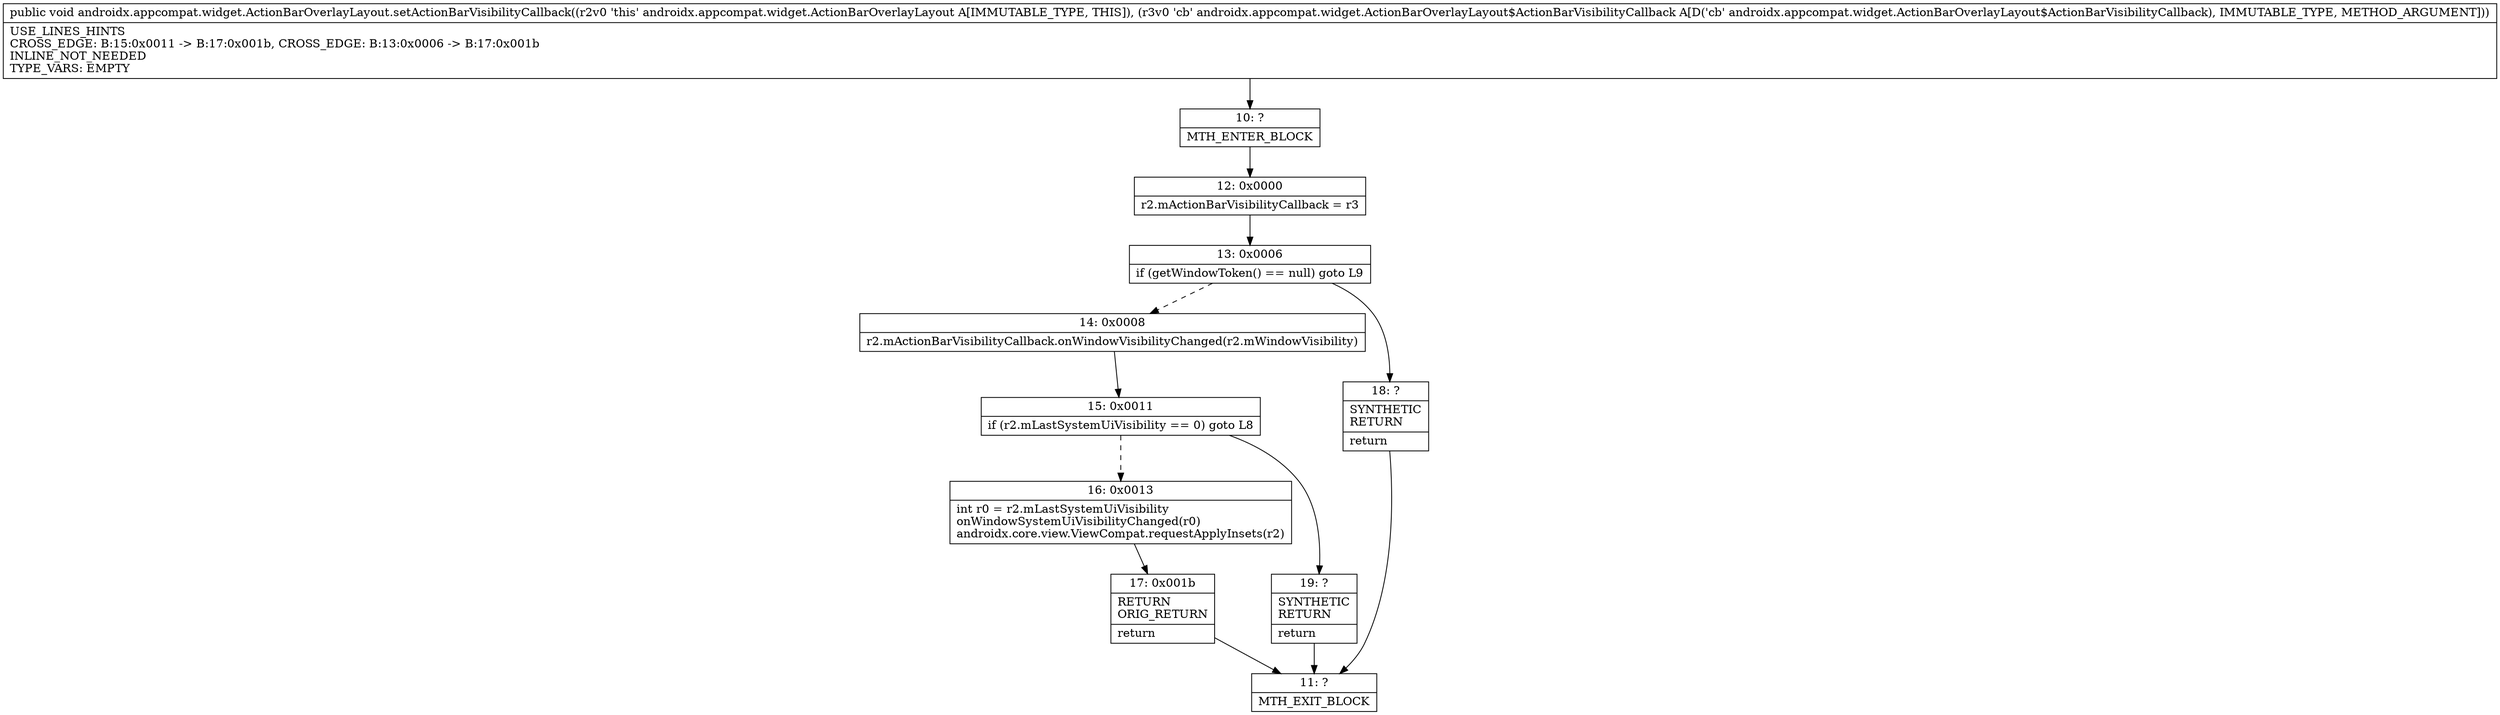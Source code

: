 digraph "CFG forandroidx.appcompat.widget.ActionBarOverlayLayout.setActionBarVisibilityCallback(Landroidx\/appcompat\/widget\/ActionBarOverlayLayout$ActionBarVisibilityCallback;)V" {
Node_10 [shape=record,label="{10\:\ ?|MTH_ENTER_BLOCK\l}"];
Node_12 [shape=record,label="{12\:\ 0x0000|r2.mActionBarVisibilityCallback = r3\l}"];
Node_13 [shape=record,label="{13\:\ 0x0006|if (getWindowToken() == null) goto L9\l}"];
Node_14 [shape=record,label="{14\:\ 0x0008|r2.mActionBarVisibilityCallback.onWindowVisibilityChanged(r2.mWindowVisibility)\l}"];
Node_15 [shape=record,label="{15\:\ 0x0011|if (r2.mLastSystemUiVisibility == 0) goto L8\l}"];
Node_16 [shape=record,label="{16\:\ 0x0013|int r0 = r2.mLastSystemUiVisibility\lonWindowSystemUiVisibilityChanged(r0)\landroidx.core.view.ViewCompat.requestApplyInsets(r2)\l}"];
Node_17 [shape=record,label="{17\:\ 0x001b|RETURN\lORIG_RETURN\l|return\l}"];
Node_11 [shape=record,label="{11\:\ ?|MTH_EXIT_BLOCK\l}"];
Node_19 [shape=record,label="{19\:\ ?|SYNTHETIC\lRETURN\l|return\l}"];
Node_18 [shape=record,label="{18\:\ ?|SYNTHETIC\lRETURN\l|return\l}"];
MethodNode[shape=record,label="{public void androidx.appcompat.widget.ActionBarOverlayLayout.setActionBarVisibilityCallback((r2v0 'this' androidx.appcompat.widget.ActionBarOverlayLayout A[IMMUTABLE_TYPE, THIS]), (r3v0 'cb' androidx.appcompat.widget.ActionBarOverlayLayout$ActionBarVisibilityCallback A[D('cb' androidx.appcompat.widget.ActionBarOverlayLayout$ActionBarVisibilityCallback), IMMUTABLE_TYPE, METHOD_ARGUMENT]))  | USE_LINES_HINTS\lCROSS_EDGE: B:15:0x0011 \-\> B:17:0x001b, CROSS_EDGE: B:13:0x0006 \-\> B:17:0x001b\lINLINE_NOT_NEEDED\lTYPE_VARS: EMPTY\l}"];
MethodNode -> Node_10;Node_10 -> Node_12;
Node_12 -> Node_13;
Node_13 -> Node_14[style=dashed];
Node_13 -> Node_18;
Node_14 -> Node_15;
Node_15 -> Node_16[style=dashed];
Node_15 -> Node_19;
Node_16 -> Node_17;
Node_17 -> Node_11;
Node_19 -> Node_11;
Node_18 -> Node_11;
}

